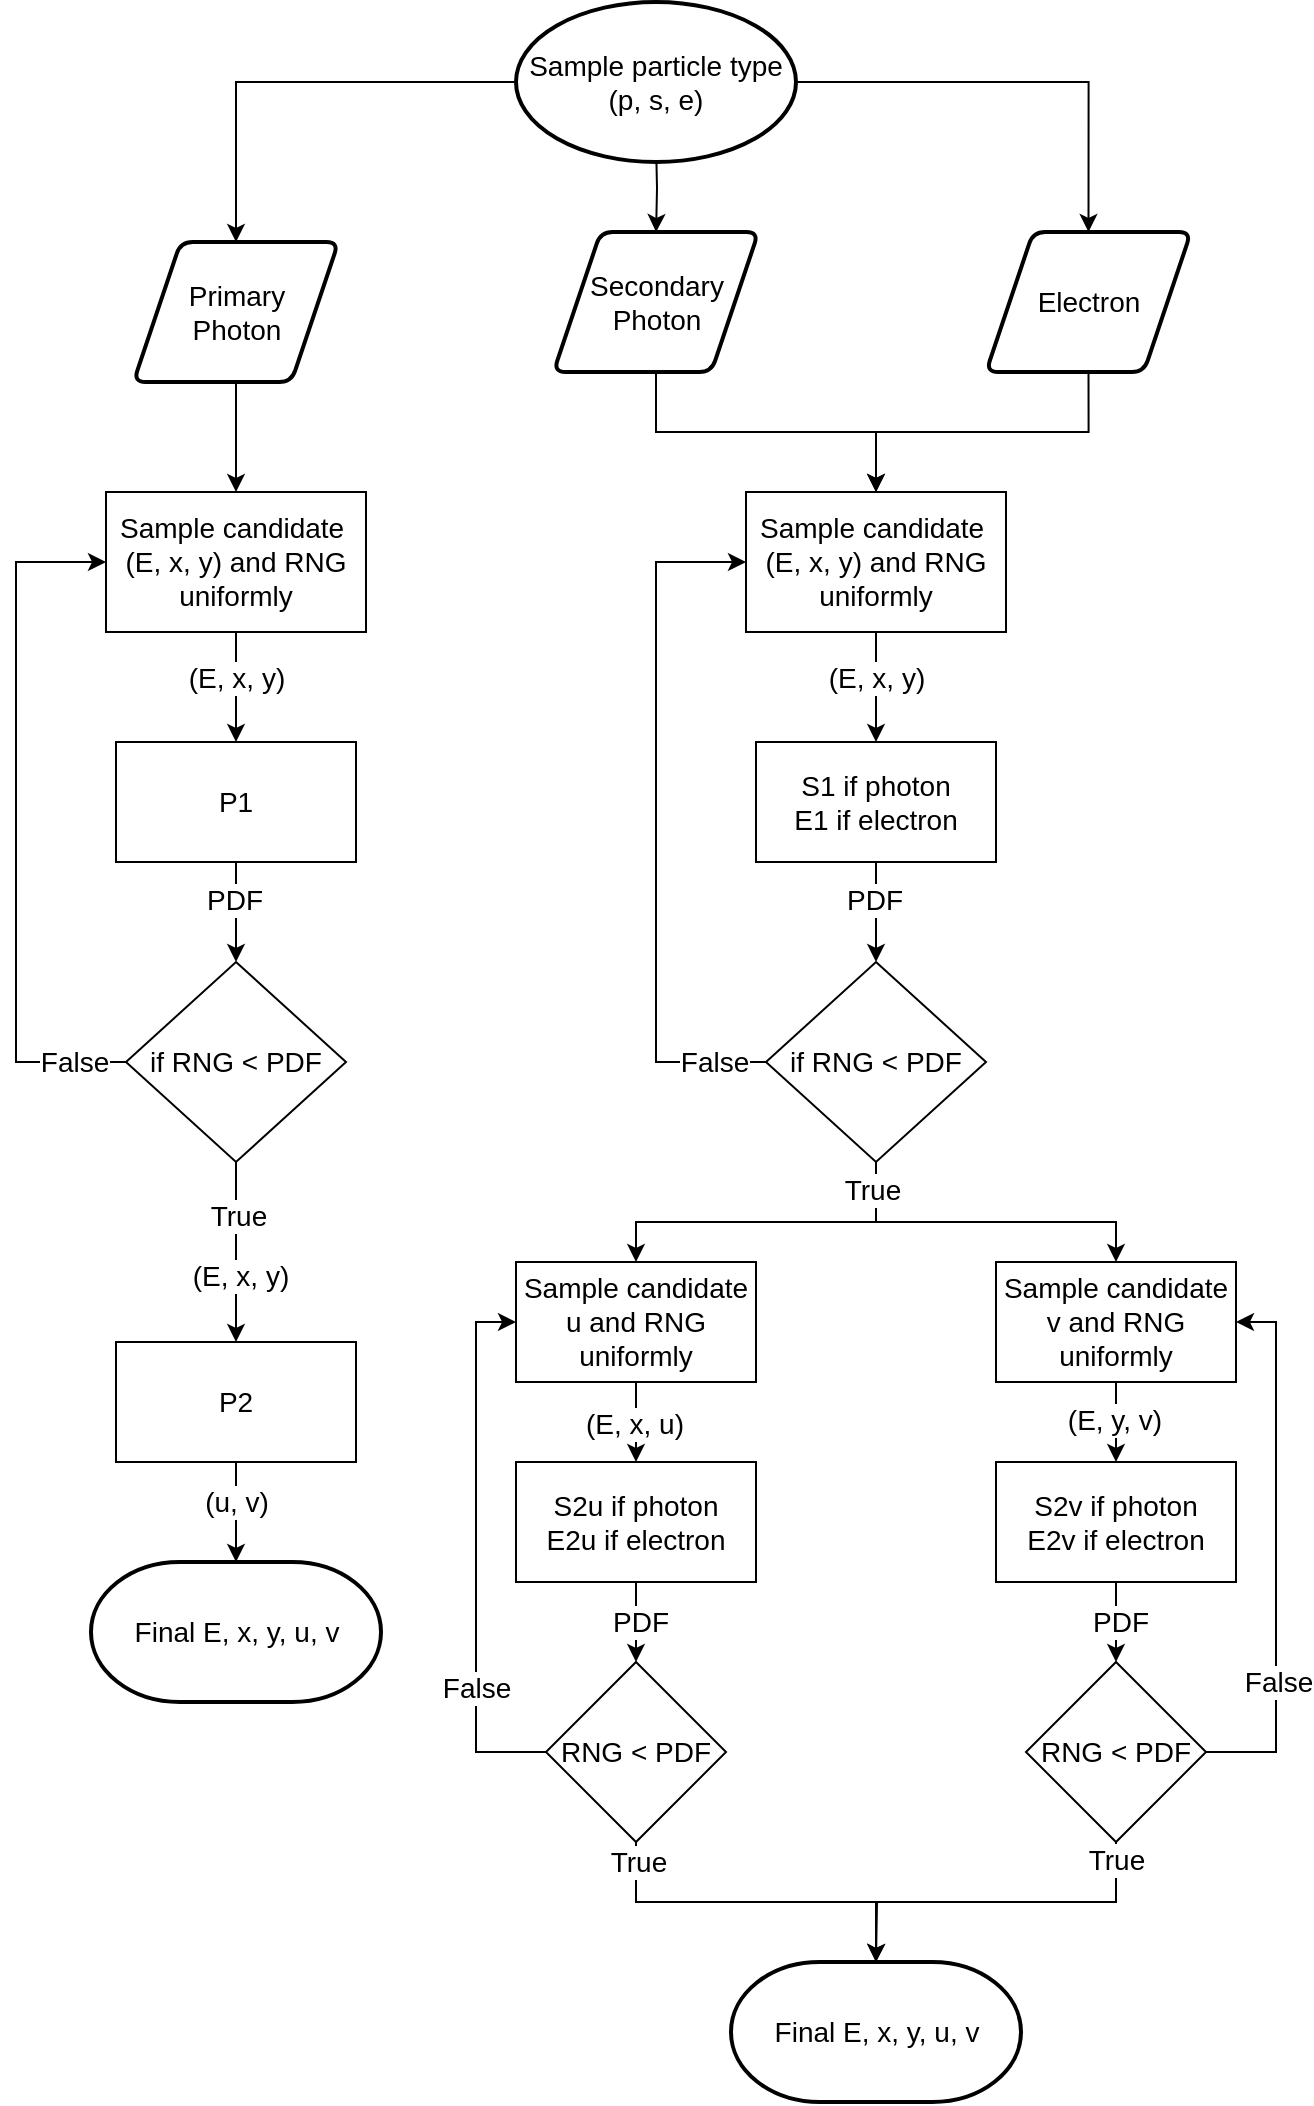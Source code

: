 <mxfile version="26.0.4">
  <diagram name="Page-1" id="B7JUEwTVUSRWYDf5Ve8b">
    <mxGraphModel dx="1793" dy="1083" grid="1" gridSize="10" guides="1" tooltips="1" connect="1" arrows="1" fold="1" page="1" pageScale="1" pageWidth="850" pageHeight="1100" math="0" shadow="0">
      <root>
        <mxCell id="0" />
        <mxCell id="1" parent="0" />
        <mxCell id="0LLwLJsET7O2UQmng2dQ-7" value="" style="edgeStyle=orthogonalEdgeStyle;rounded=0;orthogonalLoop=1;jettySize=auto;html=1;fontSize=14;exitX=0;exitY=0.5;exitDx=0;exitDy=0;exitPerimeter=0;entryX=0.5;entryY=0;entryDx=0;entryDy=0;" parent="1" source="X9-PV3B_wDHHKOM-xFoJ-55" target="X9-PV3B_wDHHKOM-xFoJ-58" edge="1">
          <mxGeometry relative="1" as="geometry">
            <mxPoint x="390" y="50" as="sourcePoint" />
            <mxPoint x="240" y="120" as="targetPoint" />
          </mxGeometry>
        </mxCell>
        <mxCell id="0LLwLJsET7O2UQmng2dQ-11" value="" style="edgeStyle=orthogonalEdgeStyle;rounded=0;orthogonalLoop=1;jettySize=auto;html=1;fontSize=14;exitX=1;exitY=0.5;exitDx=0;exitDy=0;exitPerimeter=0;entryX=0.5;entryY=0;entryDx=0;entryDy=0;" parent="1" source="X9-PV3B_wDHHKOM-xFoJ-55" target="X9-PV3B_wDHHKOM-xFoJ-60" edge="1">
          <mxGeometry relative="1" as="geometry">
            <mxPoint x="510" y="50" as="sourcePoint" />
            <mxPoint x="670" y="120" as="targetPoint" />
          </mxGeometry>
        </mxCell>
        <mxCell id="0LLwLJsET7O2UQmng2dQ-17" value="" style="edgeStyle=orthogonalEdgeStyle;rounded=0;orthogonalLoop=1;jettySize=auto;html=1;fontSize=14;exitX=0.5;exitY=1;exitDx=0;exitDy=0;" parent="1" source="X9-PV3B_wDHHKOM-xFoJ-58" target="0LLwLJsET7O2UQmng2dQ-16" edge="1">
          <mxGeometry relative="1" as="geometry">
            <mxPoint x="240" y="200" as="sourcePoint" />
          </mxGeometry>
        </mxCell>
        <mxCell id="X9-PV3B_wDHHKOM-xFoJ-48" style="edgeStyle=orthogonalEdgeStyle;rounded=0;orthogonalLoop=1;jettySize=auto;html=1;exitX=0.5;exitY=1;exitDx=0;exitDy=0;entryX=0.5;entryY=0;entryDx=0;entryDy=0;fontSize=14;" edge="1" parent="1" source="X9-PV3B_wDHHKOM-xFoJ-59" target="X9-PV3B_wDHHKOM-xFoJ-6">
          <mxGeometry relative="1" as="geometry">
            <mxPoint x="450" y="200" as="sourcePoint" />
          </mxGeometry>
        </mxCell>
        <mxCell id="X9-PV3B_wDHHKOM-xFoJ-49" style="edgeStyle=orthogonalEdgeStyle;rounded=0;orthogonalLoop=1;jettySize=auto;html=1;entryX=0.5;entryY=0;entryDx=0;entryDy=0;exitX=0.5;exitY=1;exitDx=0;exitDy=0;fontSize=14;" edge="1" parent="1" source="X9-PV3B_wDHHKOM-xFoJ-60" target="X9-PV3B_wDHHKOM-xFoJ-6">
          <mxGeometry relative="1" as="geometry">
            <mxPoint x="670" y="200" as="sourcePoint" />
          </mxGeometry>
        </mxCell>
        <mxCell id="0LLwLJsET7O2UQmng2dQ-32" value="" style="edgeStyle=orthogonalEdgeStyle;rounded=0;orthogonalLoop=1;jettySize=auto;html=1;fontSize=14;" parent="1" source="0LLwLJsET7O2UQmng2dQ-16" target="0LLwLJsET7O2UQmng2dQ-18" edge="1">
          <mxGeometry relative="1" as="geometry" />
        </mxCell>
        <mxCell id="0LLwLJsET7O2UQmng2dQ-33" value="(E, x, y)" style="edgeLabel;html=1;align=center;verticalAlign=middle;resizable=0;points=[];fontSize=14;" parent="0LLwLJsET7O2UQmng2dQ-32" vertex="1" connectable="0">
          <mxGeometry x="-0.167" relative="1" as="geometry">
            <mxPoint as="offset" />
          </mxGeometry>
        </mxCell>
        <mxCell id="0LLwLJsET7O2UQmng2dQ-16" value="Sample candidate&amp;nbsp;&lt;div&gt;(E, x, y) and RNG uniformly&lt;/div&gt;" style="whiteSpace=wrap;html=1;fontSize=14;" parent="1" vertex="1">
          <mxGeometry x="175" y="255" width="130" height="70" as="geometry" />
        </mxCell>
        <mxCell id="0LLwLJsET7O2UQmng2dQ-25" value="" style="edgeStyle=orthogonalEdgeStyle;rounded=0;orthogonalLoop=1;jettySize=auto;html=1;fontSize=14;" parent="1" source="0LLwLJsET7O2UQmng2dQ-18" edge="1">
          <mxGeometry relative="1" as="geometry">
            <mxPoint x="240" y="490" as="targetPoint" />
          </mxGeometry>
        </mxCell>
        <mxCell id="0LLwLJsET7O2UQmng2dQ-26" value="PDF" style="edgeLabel;html=1;align=center;verticalAlign=middle;resizable=0;points=[];fontSize=14;" parent="0LLwLJsET7O2UQmng2dQ-25" vertex="1" connectable="0">
          <mxGeometry x="-0.25" y="-1" relative="1" as="geometry">
            <mxPoint as="offset" />
          </mxGeometry>
        </mxCell>
        <mxCell id="0LLwLJsET7O2UQmng2dQ-18" value="P1" style="whiteSpace=wrap;html=1;fontSize=14;" parent="1" vertex="1">
          <mxGeometry x="180" y="380" width="120" height="60" as="geometry" />
        </mxCell>
        <mxCell id="0LLwLJsET7O2UQmng2dQ-37" value="" style="edgeStyle=orthogonalEdgeStyle;rounded=0;orthogonalLoop=1;jettySize=auto;html=1;fontSize=14;" parent="1" source="0LLwLJsET7O2UQmng2dQ-27" target="0LLwLJsET7O2UQmng2dQ-36" edge="1">
          <mxGeometry relative="1" as="geometry" />
        </mxCell>
        <mxCell id="0LLwLJsET7O2UQmng2dQ-38" value="True" style="edgeLabel;html=1;align=center;verticalAlign=middle;resizable=0;points=[];fontSize=14;" parent="0LLwLJsET7O2UQmng2dQ-37" vertex="1" connectable="0">
          <mxGeometry x="-0.4" y="1" relative="1" as="geometry">
            <mxPoint as="offset" />
          </mxGeometry>
        </mxCell>
        <mxCell id="0LLwLJsET7O2UQmng2dQ-39" value="(E, x, y)" style="edgeLabel;html=1;align=center;verticalAlign=middle;resizable=0;points=[];fontSize=14;" parent="0LLwLJsET7O2UQmng2dQ-37" vertex="1" connectable="0">
          <mxGeometry x="0.556" y="2" relative="1" as="geometry">
            <mxPoint y="-13" as="offset" />
          </mxGeometry>
        </mxCell>
        <mxCell id="0LLwLJsET7O2UQmng2dQ-27" value="if RNG &amp;lt; PDF" style="rhombus;whiteSpace=wrap;html=1;fontSize=14;" parent="1" vertex="1">
          <mxGeometry x="185" y="490" width="110" height="100" as="geometry" />
        </mxCell>
        <mxCell id="0LLwLJsET7O2UQmng2dQ-34" value="" style="endArrow=classic;html=1;rounded=0;exitX=0;exitY=0.5;exitDx=0;exitDy=0;entryX=0;entryY=0.5;entryDx=0;entryDy=0;fontSize=14;" parent="1" source="0LLwLJsET7O2UQmng2dQ-27" target="0LLwLJsET7O2UQmng2dQ-16" edge="1">
          <mxGeometry width="50" height="50" relative="1" as="geometry">
            <mxPoint x="135" y="535" as="sourcePoint" />
            <mxPoint x="130" y="285" as="targetPoint" />
            <Array as="points">
              <mxPoint x="130" y="540" />
              <mxPoint x="130" y="290" />
            </Array>
          </mxGeometry>
        </mxCell>
        <mxCell id="0LLwLJsET7O2UQmng2dQ-35" value="False" style="edgeLabel;html=1;align=center;verticalAlign=middle;resizable=0;points=[];fontSize=14;" parent="0LLwLJsET7O2UQmng2dQ-34" vertex="1" connectable="0">
          <mxGeometry x="-0.848" relative="1" as="geometry">
            <mxPoint as="offset" />
          </mxGeometry>
        </mxCell>
        <mxCell id="0LLwLJsET7O2UQmng2dQ-41" value="" style="edgeStyle=orthogonalEdgeStyle;rounded=0;orthogonalLoop=1;jettySize=auto;html=1;fontSize=14;" parent="1" source="0LLwLJsET7O2UQmng2dQ-36" edge="1">
          <mxGeometry relative="1" as="geometry">
            <mxPoint x="240" y="790" as="targetPoint" />
          </mxGeometry>
        </mxCell>
        <mxCell id="0LLwLJsET7O2UQmng2dQ-42" value="(u, v)" style="edgeLabel;html=1;align=center;verticalAlign=middle;resizable=0;points=[];fontSize=14;" parent="0LLwLJsET7O2UQmng2dQ-41" vertex="1" connectable="0">
          <mxGeometry x="-0.367" y="1" relative="1" as="geometry">
            <mxPoint x="-1" y="4" as="offset" />
          </mxGeometry>
        </mxCell>
        <mxCell id="0LLwLJsET7O2UQmng2dQ-36" value="P2" style="whiteSpace=wrap;html=1;fontSize=14;" parent="1" vertex="1">
          <mxGeometry x="180" y="680" width="120" height="60" as="geometry" />
        </mxCell>
        <mxCell id="X9-PV3B_wDHHKOM-xFoJ-4" value="" style="edgeStyle=orthogonalEdgeStyle;rounded=0;orthogonalLoop=1;jettySize=auto;html=1;fontSize=14;" edge="1" parent="1" source="X9-PV3B_wDHHKOM-xFoJ-6" target="X9-PV3B_wDHHKOM-xFoJ-9">
          <mxGeometry relative="1" as="geometry" />
        </mxCell>
        <mxCell id="X9-PV3B_wDHHKOM-xFoJ-5" value="(E, x, y)" style="edgeLabel;html=1;align=center;verticalAlign=middle;resizable=0;points=[];fontSize=14;" vertex="1" connectable="0" parent="X9-PV3B_wDHHKOM-xFoJ-4">
          <mxGeometry x="-0.167" relative="1" as="geometry">
            <mxPoint as="offset" />
          </mxGeometry>
        </mxCell>
        <mxCell id="X9-PV3B_wDHHKOM-xFoJ-6" value="Sample candidate&amp;nbsp;&lt;div&gt;(E, x, y) and RNG uniformly&lt;/div&gt;" style="whiteSpace=wrap;html=1;fontSize=14;" vertex="1" parent="1">
          <mxGeometry x="495" y="255" width="130" height="70" as="geometry" />
        </mxCell>
        <mxCell id="X9-PV3B_wDHHKOM-xFoJ-7" value="" style="edgeStyle=orthogonalEdgeStyle;rounded=0;orthogonalLoop=1;jettySize=auto;html=1;fontSize=14;" edge="1" parent="1" source="X9-PV3B_wDHHKOM-xFoJ-9">
          <mxGeometry relative="1" as="geometry">
            <mxPoint x="560" y="490" as="targetPoint" />
          </mxGeometry>
        </mxCell>
        <mxCell id="X9-PV3B_wDHHKOM-xFoJ-8" value="PDF" style="edgeLabel;html=1;align=center;verticalAlign=middle;resizable=0;points=[];fontSize=14;" vertex="1" connectable="0" parent="X9-PV3B_wDHHKOM-xFoJ-7">
          <mxGeometry x="-0.25" y="-1" relative="1" as="geometry">
            <mxPoint as="offset" />
          </mxGeometry>
        </mxCell>
        <mxCell id="X9-PV3B_wDHHKOM-xFoJ-9" value="S1 if photon&lt;div&gt;E1 if electron&lt;/div&gt;" style="whiteSpace=wrap;html=1;fontSize=14;" vertex="1" parent="1">
          <mxGeometry x="500" y="380" width="120" height="60" as="geometry" />
        </mxCell>
        <mxCell id="X9-PV3B_wDHHKOM-xFoJ-22" value="" style="edgeStyle=orthogonalEdgeStyle;rounded=0;orthogonalLoop=1;jettySize=auto;html=1;fontSize=14;" edge="1" parent="1" source="X9-PV3B_wDHHKOM-xFoJ-12" target="X9-PV3B_wDHHKOM-xFoJ-21">
          <mxGeometry relative="1" as="geometry">
            <Array as="points">
              <mxPoint x="560" y="620" />
              <mxPoint x="440" y="620" />
            </Array>
          </mxGeometry>
        </mxCell>
        <mxCell id="X9-PV3B_wDHHKOM-xFoJ-28" value="True" style="edgeLabel;html=1;align=center;verticalAlign=middle;resizable=0;points=[];fontSize=14;" vertex="1" connectable="0" parent="X9-PV3B_wDHHKOM-xFoJ-22">
          <mxGeometry x="-0.836" y="-2" relative="1" as="geometry">
            <mxPoint as="offset" />
          </mxGeometry>
        </mxCell>
        <mxCell id="X9-PV3B_wDHHKOM-xFoJ-12" value="if RNG &amp;lt; PDF" style="rhombus;whiteSpace=wrap;html=1;fontSize=14;" vertex="1" parent="1">
          <mxGeometry x="505" y="490" width="110" height="100" as="geometry" />
        </mxCell>
        <mxCell id="X9-PV3B_wDHHKOM-xFoJ-13" value="" style="endArrow=classic;html=1;rounded=0;exitX=0;exitY=0.5;exitDx=0;exitDy=0;entryX=0;entryY=0.5;entryDx=0;entryDy=0;fontSize=14;" edge="1" parent="1" source="X9-PV3B_wDHHKOM-xFoJ-12" target="X9-PV3B_wDHHKOM-xFoJ-6">
          <mxGeometry width="50" height="50" relative="1" as="geometry">
            <mxPoint x="455" y="535" as="sourcePoint" />
            <mxPoint x="450" y="285" as="targetPoint" />
            <Array as="points">
              <mxPoint x="450" y="540" />
              <mxPoint x="450" y="290" />
            </Array>
          </mxGeometry>
        </mxCell>
        <mxCell id="X9-PV3B_wDHHKOM-xFoJ-14" value="False" style="edgeLabel;html=1;align=center;verticalAlign=middle;resizable=0;points=[];fontSize=14;" vertex="1" connectable="0" parent="X9-PV3B_wDHHKOM-xFoJ-13">
          <mxGeometry x="-0.848" relative="1" as="geometry">
            <mxPoint as="offset" />
          </mxGeometry>
        </mxCell>
        <mxCell id="X9-PV3B_wDHHKOM-xFoJ-24" value="" style="edgeStyle=orthogonalEdgeStyle;rounded=0;orthogonalLoop=1;jettySize=auto;html=1;fontSize=14;" edge="1" parent="1" source="X9-PV3B_wDHHKOM-xFoJ-21" target="X9-PV3B_wDHHKOM-xFoJ-23">
          <mxGeometry relative="1" as="geometry" />
        </mxCell>
        <mxCell id="X9-PV3B_wDHHKOM-xFoJ-25" value="(E, x, u)" style="edgeLabel;html=1;align=center;verticalAlign=middle;resizable=0;points=[];fontSize=14;" vertex="1" connectable="0" parent="X9-PV3B_wDHHKOM-xFoJ-24">
          <mxGeometry x="0.025" y="-1" relative="1" as="geometry">
            <mxPoint as="offset" />
          </mxGeometry>
        </mxCell>
        <mxCell id="X9-PV3B_wDHHKOM-xFoJ-21" value="Sample candidate u and RNG uniformly" style="whiteSpace=wrap;html=1;fontSize=14;" vertex="1" parent="1">
          <mxGeometry x="380" y="640" width="120" height="60" as="geometry" />
        </mxCell>
        <mxCell id="X9-PV3B_wDHHKOM-xFoJ-33" value="" style="edgeStyle=orthogonalEdgeStyle;rounded=0;orthogonalLoop=1;jettySize=auto;html=1;fontSize=14;" edge="1" parent="1" source="X9-PV3B_wDHHKOM-xFoJ-23" target="X9-PV3B_wDHHKOM-xFoJ-32">
          <mxGeometry relative="1" as="geometry" />
        </mxCell>
        <mxCell id="X9-PV3B_wDHHKOM-xFoJ-34" value="PDF" style="edgeLabel;html=1;align=center;verticalAlign=middle;resizable=0;points=[];fontSize=14;" vertex="1" connectable="0" parent="X9-PV3B_wDHHKOM-xFoJ-33">
          <mxGeometry y="2" relative="1" as="geometry">
            <mxPoint as="offset" />
          </mxGeometry>
        </mxCell>
        <mxCell id="X9-PV3B_wDHHKOM-xFoJ-23" value="S2u if photon&lt;div&gt;E2u if electron&lt;/div&gt;" style="whiteSpace=wrap;html=1;fontSize=14;" vertex="1" parent="1">
          <mxGeometry x="380" y="740" width="120" height="60" as="geometry" />
        </mxCell>
        <mxCell id="X9-PV3B_wDHHKOM-xFoJ-26" value="" style="endArrow=classic;html=1;rounded=0;fontSize=14;" edge="1" parent="1" target="X9-PV3B_wDHHKOM-xFoJ-27">
          <mxGeometry width="50" height="50" relative="1" as="geometry">
            <mxPoint x="440" y="620" as="sourcePoint" />
            <mxPoint x="610" y="620" as="targetPoint" />
            <Array as="points">
              <mxPoint x="680" y="620" />
            </Array>
          </mxGeometry>
        </mxCell>
        <mxCell id="X9-PV3B_wDHHKOM-xFoJ-30" value="" style="edgeStyle=orthogonalEdgeStyle;rounded=0;orthogonalLoop=1;jettySize=auto;html=1;fontSize=14;" edge="1" parent="1" source="X9-PV3B_wDHHKOM-xFoJ-27" target="X9-PV3B_wDHHKOM-xFoJ-29">
          <mxGeometry relative="1" as="geometry" />
        </mxCell>
        <mxCell id="X9-PV3B_wDHHKOM-xFoJ-31" value="(E, y, v)" style="edgeLabel;html=1;align=center;verticalAlign=middle;resizable=0;points=[];fontSize=14;" vertex="1" connectable="0" parent="X9-PV3B_wDHHKOM-xFoJ-30">
          <mxGeometry x="-0.075" y="-1" relative="1" as="geometry">
            <mxPoint as="offset" />
          </mxGeometry>
        </mxCell>
        <mxCell id="X9-PV3B_wDHHKOM-xFoJ-27" value="Sample candidate v and RNG uniformly" style="rounded=0;whiteSpace=wrap;html=1;fontSize=14;" vertex="1" parent="1">
          <mxGeometry x="620" y="640" width="120" height="60" as="geometry" />
        </mxCell>
        <mxCell id="X9-PV3B_wDHHKOM-xFoJ-29" value="S2v if photon&lt;div&gt;E2v if electron&lt;/div&gt;" style="whiteSpace=wrap;html=1;rounded=0;fontSize=14;" vertex="1" parent="1">
          <mxGeometry x="620" y="740" width="120" height="60" as="geometry" />
        </mxCell>
        <mxCell id="X9-PV3B_wDHHKOM-xFoJ-36" value="" style="edgeStyle=orthogonalEdgeStyle;rounded=0;orthogonalLoop=1;jettySize=auto;html=1;exitX=0.5;exitY=1;exitDx=0;exitDy=0;fontSize=14;" edge="1" parent="1" source="X9-PV3B_wDHHKOM-xFoJ-32">
          <mxGeometry relative="1" as="geometry">
            <mxPoint x="560" y="990" as="targetPoint" />
          </mxGeometry>
        </mxCell>
        <mxCell id="X9-PV3B_wDHHKOM-xFoJ-37" value="True" style="edgeLabel;html=1;align=center;verticalAlign=middle;resizable=0;points=[];fontSize=14;" vertex="1" connectable="0" parent="X9-PV3B_wDHHKOM-xFoJ-36">
          <mxGeometry x="-0.67" y="-1" relative="1" as="geometry">
            <mxPoint x="1" y="-21" as="offset" />
          </mxGeometry>
        </mxCell>
        <mxCell id="X9-PV3B_wDHHKOM-xFoJ-32" value="RNG &amp;lt; PDF" style="rhombus;whiteSpace=wrap;html=1;fontSize=14;" vertex="1" parent="1">
          <mxGeometry x="395" y="840" width="90" height="90" as="geometry" />
        </mxCell>
        <mxCell id="X9-PV3B_wDHHKOM-xFoJ-38" value="" style="endArrow=classic;html=1;rounded=0;exitX=0;exitY=0.5;exitDx=0;exitDy=0;entryX=0;entryY=0.5;entryDx=0;entryDy=0;fontSize=14;" edge="1" parent="1" source="X9-PV3B_wDHHKOM-xFoJ-32" target="X9-PV3B_wDHHKOM-xFoJ-21">
          <mxGeometry width="50" height="50" relative="1" as="geometry">
            <mxPoint x="440" y="810" as="sourcePoint" />
            <mxPoint x="380" y="640" as="targetPoint" />
            <Array as="points">
              <mxPoint x="360" y="885" />
              <mxPoint x="360" y="780" />
              <mxPoint x="360" y="670" />
            </Array>
          </mxGeometry>
        </mxCell>
        <mxCell id="X9-PV3B_wDHHKOM-xFoJ-47" value="False" style="edgeLabel;html=1;align=center;verticalAlign=middle;resizable=0;points=[];fontSize=14;" vertex="1" connectable="0" parent="X9-PV3B_wDHHKOM-xFoJ-38">
          <mxGeometry x="-0.85" y="3" relative="1" as="geometry">
            <mxPoint x="-15" y="-35" as="offset" />
          </mxGeometry>
        </mxCell>
        <mxCell id="X9-PV3B_wDHHKOM-xFoJ-39" value="" style="edgeStyle=orthogonalEdgeStyle;rounded=0;orthogonalLoop=1;jettySize=auto;html=1;fontSize=14;" edge="1" parent="1" target="X9-PV3B_wDHHKOM-xFoJ-41" source="X9-PV3B_wDHHKOM-xFoJ-29">
          <mxGeometry relative="1" as="geometry">
            <mxPoint x="685" y="800" as="sourcePoint" />
          </mxGeometry>
        </mxCell>
        <mxCell id="X9-PV3B_wDHHKOM-xFoJ-40" value="PDF" style="edgeLabel;html=1;align=center;verticalAlign=middle;resizable=0;points=[];fontSize=14;" vertex="1" connectable="0" parent="X9-PV3B_wDHHKOM-xFoJ-39">
          <mxGeometry y="2" relative="1" as="geometry">
            <mxPoint as="offset" />
          </mxGeometry>
        </mxCell>
        <mxCell id="X9-PV3B_wDHHKOM-xFoJ-41" value="RNG &amp;lt; PDF" style="rhombus;whiteSpace=wrap;html=1;fontSize=14;" vertex="1" parent="1">
          <mxGeometry x="635" y="840" width="90" height="90" as="geometry" />
        </mxCell>
        <mxCell id="X9-PV3B_wDHHKOM-xFoJ-42" value="" style="endArrow=classic;html=1;rounded=0;exitX=1;exitY=0.5;exitDx=0;exitDy=0;entryX=1;entryY=0.5;entryDx=0;entryDy=0;fontSize=14;" edge="1" parent="1" source="X9-PV3B_wDHHKOM-xFoJ-41" target="X9-PV3B_wDHHKOM-xFoJ-27">
          <mxGeometry width="50" height="50" relative="1" as="geometry">
            <mxPoint x="685" y="810" as="sourcePoint" />
            <mxPoint x="740" y="640" as="targetPoint" />
            <Array as="points">
              <mxPoint x="760" y="885" />
              <mxPoint x="760" y="670" />
            </Array>
          </mxGeometry>
        </mxCell>
        <mxCell id="X9-PV3B_wDHHKOM-xFoJ-46" value="False" style="edgeLabel;html=1;align=center;verticalAlign=middle;resizable=0;points=[];fontSize=14;" vertex="1" connectable="0" parent="X9-PV3B_wDHHKOM-xFoJ-42">
          <mxGeometry x="-0.841" y="-1" relative="1" as="geometry">
            <mxPoint x="14" y="-36" as="offset" />
          </mxGeometry>
        </mxCell>
        <mxCell id="X9-PV3B_wDHHKOM-xFoJ-44" value="" style="edgeStyle=orthogonalEdgeStyle;rounded=0;orthogonalLoop=1;jettySize=auto;html=1;exitX=0.5;exitY=1;exitDx=0;exitDy=0;fontSize=14;" edge="1" parent="1" source="X9-PV3B_wDHHKOM-xFoJ-41">
          <mxGeometry relative="1" as="geometry">
            <mxPoint x="650" y="960" as="sourcePoint" />
            <mxPoint x="560" y="990" as="targetPoint" />
            <Array as="points">
              <mxPoint x="680" y="960" />
              <mxPoint x="560" y="960" />
            </Array>
          </mxGeometry>
        </mxCell>
        <mxCell id="X9-PV3B_wDHHKOM-xFoJ-45" value="True" style="edgeLabel;html=1;align=center;verticalAlign=middle;resizable=0;points=[];fontSize=14;" vertex="1" connectable="0" parent="X9-PV3B_wDHHKOM-xFoJ-44">
          <mxGeometry x="-0.67" y="-1" relative="1" as="geometry">
            <mxPoint x="1" y="-21" as="offset" />
          </mxGeometry>
        </mxCell>
        <mxCell id="X9-PV3B_wDHHKOM-xFoJ-53" value="" style="edgeStyle=orthogonalEdgeStyle;rounded=0;orthogonalLoop=1;jettySize=auto;html=1;" edge="1" parent="1" target="X9-PV3B_wDHHKOM-xFoJ-59">
          <mxGeometry relative="1" as="geometry">
            <mxPoint x="450" y="80" as="sourcePoint" />
            <mxPoint x="450" y="120" as="targetPoint" />
          </mxGeometry>
        </mxCell>
        <mxCell id="X9-PV3B_wDHHKOM-xFoJ-55" value="&lt;span style=&quot;font-size: 14px;&quot;&gt;Sample particle type (p, s, e)&lt;/span&gt;" style="strokeWidth=2;html=1;shape=mxgraph.flowchart.start_1;whiteSpace=wrap;" vertex="1" parent="1">
          <mxGeometry x="380" y="10" width="140" height="80" as="geometry" />
        </mxCell>
        <mxCell id="X9-PV3B_wDHHKOM-xFoJ-56" value="&lt;span style=&quot;font-size: 14px;&quot;&gt;Final E, x, y, u, v&lt;/span&gt;" style="strokeWidth=2;html=1;shape=mxgraph.flowchart.terminator;whiteSpace=wrap;" vertex="1" parent="1">
          <mxGeometry x="167.5" y="790" width="145" height="70" as="geometry" />
        </mxCell>
        <mxCell id="X9-PV3B_wDHHKOM-xFoJ-57" value="&lt;span style=&quot;font-size: 14px;&quot;&gt;Final E, x, y, u, v&lt;/span&gt;" style="strokeWidth=2;html=1;shape=mxgraph.flowchart.terminator;whiteSpace=wrap;" vertex="1" parent="1">
          <mxGeometry x="487.5" y="990" width="145" height="70" as="geometry" />
        </mxCell>
        <mxCell id="X9-PV3B_wDHHKOM-xFoJ-58" value="&lt;font style=&quot;font-size: 14px;&quot;&gt;Primary&lt;/font&gt;&lt;div&gt;&lt;font style=&quot;font-size: 14px;&quot;&gt;Photon&lt;/font&gt;&lt;/div&gt;" style="shape=parallelogram;html=1;strokeWidth=2;perimeter=parallelogramPerimeter;whiteSpace=wrap;rounded=1;arcSize=12;size=0.23;" vertex="1" parent="1">
          <mxGeometry x="188.75" y="130" width="102.5" height="70" as="geometry" />
        </mxCell>
        <mxCell id="X9-PV3B_wDHHKOM-xFoJ-59" value="&lt;span style=&quot;font-size: 14px;&quot;&gt;Secondary&lt;/span&gt;&lt;div&gt;&lt;span style=&quot;font-size: 14px;&quot;&gt;Photon&lt;/span&gt;&lt;/div&gt;" style="shape=parallelogram;html=1;strokeWidth=2;perimeter=parallelogramPerimeter;whiteSpace=wrap;rounded=1;arcSize=12;size=0.23;" vertex="1" parent="1">
          <mxGeometry x="398.75" y="125" width="102.5" height="70" as="geometry" />
        </mxCell>
        <mxCell id="X9-PV3B_wDHHKOM-xFoJ-60" value="&lt;span style=&quot;font-size: 14px;&quot;&gt;Electron&lt;/span&gt;" style="shape=parallelogram;html=1;strokeWidth=2;perimeter=parallelogramPerimeter;whiteSpace=wrap;rounded=1;arcSize=12;size=0.23;" vertex="1" parent="1">
          <mxGeometry x="615" y="125" width="102.5" height="70" as="geometry" />
        </mxCell>
      </root>
    </mxGraphModel>
  </diagram>
</mxfile>
